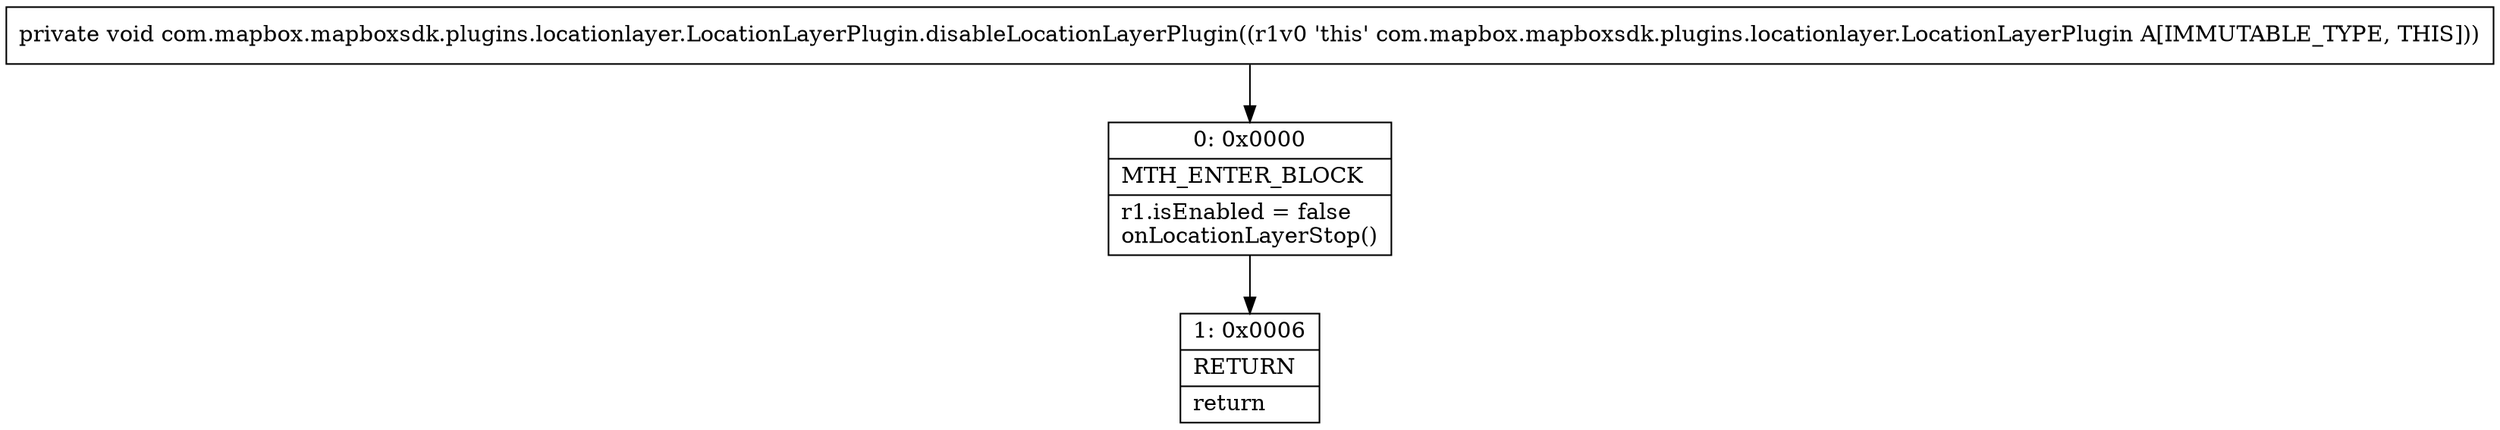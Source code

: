 digraph "CFG forcom.mapbox.mapboxsdk.plugins.locationlayer.LocationLayerPlugin.disableLocationLayerPlugin()V" {
Node_0 [shape=record,label="{0\:\ 0x0000|MTH_ENTER_BLOCK\l|r1.isEnabled = false\lonLocationLayerStop()\l}"];
Node_1 [shape=record,label="{1\:\ 0x0006|RETURN\l|return\l}"];
MethodNode[shape=record,label="{private void com.mapbox.mapboxsdk.plugins.locationlayer.LocationLayerPlugin.disableLocationLayerPlugin((r1v0 'this' com.mapbox.mapboxsdk.plugins.locationlayer.LocationLayerPlugin A[IMMUTABLE_TYPE, THIS])) }"];
MethodNode -> Node_0;
Node_0 -> Node_1;
}

